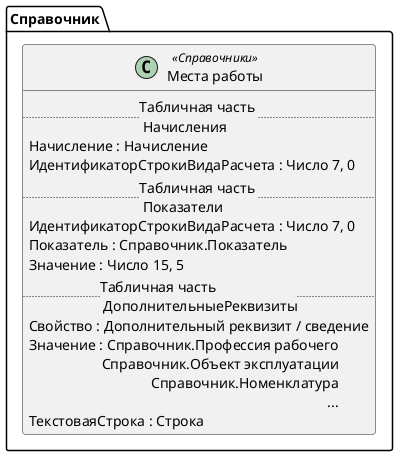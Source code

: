 ﻿@startuml МестаРаботы
'!include templates.wsd
'..\include templates.wsd
class Справочник.МестаРаботы as "Места работы" <<Справочники>>
{
..Табличная часть \n Начисления..
Начисление : Начисление
ИдентификаторСтрокиВидаРасчета : Число 7, 0
..Табличная часть \n Показатели..
ИдентификаторСтрокиВидаРасчета : Число 7, 0
Показатель : Справочник.Показатель
Значение : Число 15, 5
..Табличная часть \n ДополнительныеРеквизиты..
Свойство : Дополнительный реквизит / сведение
Значение : Справочник.Профессия рабочего\rСправочник.Объект эксплуатации\rСправочник.Номенклатура\r...
ТекстоваяСтрока : Строка
}
@enduml
